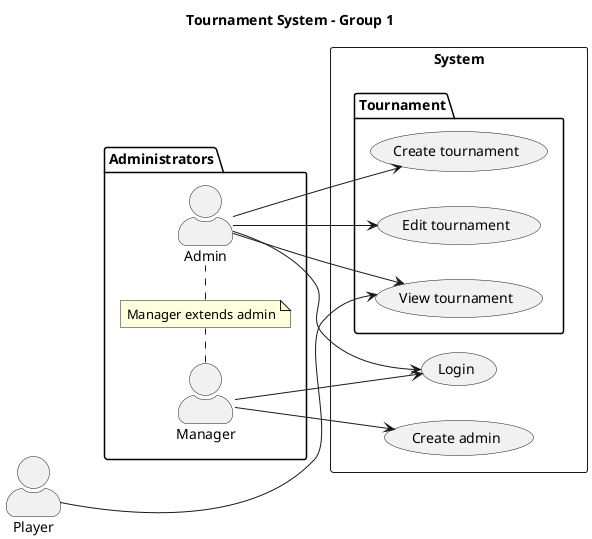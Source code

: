@startuml Tournament System
title Tournament System - Group 1 

skinparam actorStyle awesome
package Administrators {
    actor Manager as mgr
    actor Admin as adm

    note "Manager extends admin" as MgrNote
    mgr . MgrNote
    MgrNote . adm
}

actor Player as p1

left to right direction
rectangle System {
    usecase "Login" as SysLogin
    usecase "Create admin" as SysCreateA

    package Tournament {
        usecase "Create tournament" as TouCreateT
        usecase "Edit tournament" as TouEdit
        usecase "View tournament" as TouView
    }
}

mgr --> SysLogin
mgr --> SysCreateA

adm --> SysLogin
adm --> TouCreateT
adm --> TouEdit
adm --> TouView

p1 ---> TouView
@enduml